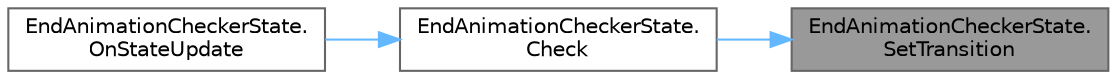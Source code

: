 digraph "EndAnimationCheckerState.SetTransition"
{
 // LATEX_PDF_SIZE
  bgcolor="transparent";
  edge [fontname=Helvetica,fontsize=10,labelfontname=Helvetica,labelfontsize=10];
  node [fontname=Helvetica,fontsize=10,shape=box,height=0.2,width=0.4];
  rankdir="RL";
  Node1 [id="Node000001",label="EndAnimationCheckerState.\lSetTransition",height=0.2,width=0.4,color="gray40", fillcolor="grey60", style="filled", fontcolor="black",tooltip=" "];
  Node1 -> Node2 [id="edge1_Node000001_Node000002",dir="back",color="steelblue1",style="solid",tooltip=" "];
  Node2 [id="Node000002",label="EndAnimationCheckerState.\lCheck",height=0.2,width=0.4,color="grey40", fillcolor="white", style="filled",URL="$class_end_animation_checker_state.html#a7f4b82d914effba2de74feba29c4e1f9",tooltip=" "];
  Node2 -> Node3 [id="edge2_Node000002_Node000003",dir="back",color="steelblue1",style="solid",tooltip=" "];
  Node3 [id="Node000003",label="EndAnimationCheckerState.\lOnStateUpdate",height=0.2,width=0.4,color="grey40", fillcolor="white", style="filled",URL="$class_end_animation_checker_state.html#a6bafea6c5ac667c53229c2a21e8cb428",tooltip=" "];
}
